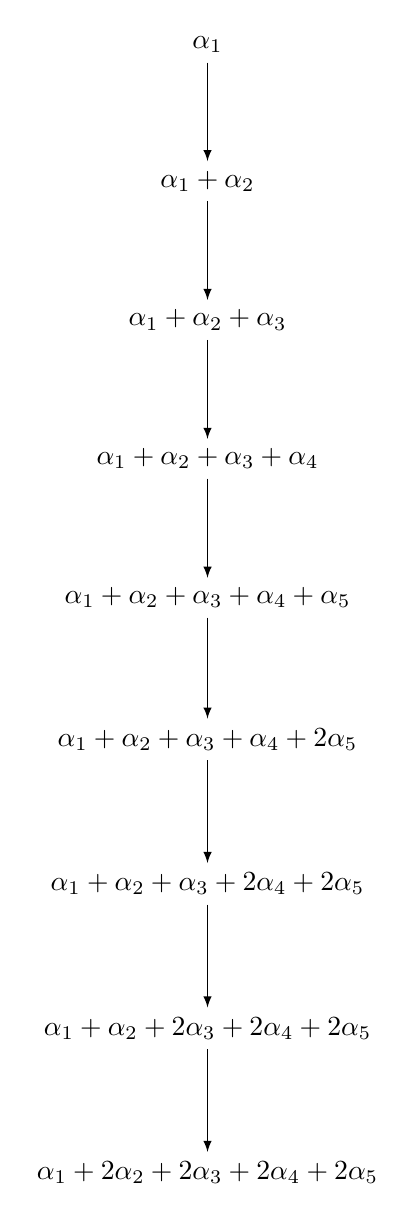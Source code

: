 \begin{tikzpicture}[>=latex,line join=bevel,]
%%
\node (alpha1) at (64bp,414bp) [draw,draw=none] {$\alpha_{1}$};
  \node (alpha1+alpha2+alpha3+alpha4+2*alpha5) at (64bp,164bp) [draw,draw=none] {$\alpha_{1} + \alpha_{2} + \alpha_{3} + \alpha_{4} + 2\alpha_{5}$};
  \node (alpha1+alpha2) at (64bp,365bp) [draw,draw=none] {$\alpha_{1} + \alpha_{2}$};
  \node (alpha1+alpha2+alpha3+alpha4) at (64bp,265bp) [draw,draw=none] {$\alpha_{1} + \alpha_{2} + \alpha_{3} + \alpha_{4}$};
  \node (alpha1+alpha2+alpha3+2*alpha4+2*alpha5) at (64bp,112bp) [draw,draw=none] {$\alpha_{1} + \alpha_{2} + \alpha_{3} + 2\alpha_{4} + 2\alpha_{5}$};
  \node (alpha1+alpha2+alpha3) at (64bp,315bp) [draw,draw=none] {$\alpha_{1} + \alpha_{2} + \alpha_{3}$};
  \node (alpha1+alpha2+alpha3+alpha4+alpha5) at (64bp,215bp) [draw,draw=none] {$\alpha_{1} + \alpha_{2} + \alpha_{3} + \alpha_{4} + \alpha_{5}$};
  \node (alpha1+alpha2+2*alpha3+2*alpha4+2*alpha5) at (64bp,60bp) [draw,draw=none] {$\alpha_{1} + \alpha_{2} + 2\alpha_{3} + 2\alpha_{4} + 2\alpha_{5}$};
  \node (alpha1+2*alpha2+2*alpha3+2*alpha4+2*alpha5) at (64bp,8bp) [draw,draw=none] {$\alpha_{1} + 2\alpha_{2} + 2\alpha_{3} + 2\alpha_{4} + 2\alpha_{5}$};
  \draw [black,->] (alpha1) ..controls (64bp,401.84bp) and (64bp,391.19bp)  .. (alpha1+alpha2);
  \draw [black,->] (alpha1+alpha2+alpha3+alpha4+alpha5) ..controls (64bp,201.52bp) and (64bp,190.94bp)  .. (alpha1+alpha2+alpha3+alpha4+2*alpha5);
  \draw [black,->] (alpha1+alpha2+alpha3+2*alpha4+2*alpha5) ..controls (64bp,97.763bp) and (64bp,87.065bp)  .. (alpha1+alpha2+2*alpha3+2*alpha4+2*alpha5);
  \draw [black,->] (alpha1+alpha2+2*alpha3+2*alpha4+2*alpha5) ..controls (64bp,45.763bp) and (64bp,35.065bp)  .. (alpha1+2*alpha2+2*alpha3+2*alpha4+2*alpha5);
  \draw [black,->] (alpha1+alpha2+alpha3+alpha4+2*alpha5) ..controls (64bp,149.76bp) and (64bp,139.06bp)  .. (alpha1+alpha2+alpha3+2*alpha4+2*alpha5);
  \draw [black,->] (alpha1+alpha2+alpha3) ..controls (64bp,301.29bp) and (64bp,291.02bp)  .. (alpha1+alpha2+alpha3+alpha4);
  \draw [black,->] (alpha1+alpha2) ..controls (64bp,351.29bp) and (64bp,341.02bp)  .. (alpha1+alpha2+alpha3);
  \draw [black,->] (alpha1+alpha2+alpha3+alpha4) ..controls (64bp,251.29bp) and (64bp,241.02bp)  .. (alpha1+alpha2+alpha3+alpha4+alpha5);
%
\end{tikzpicture}